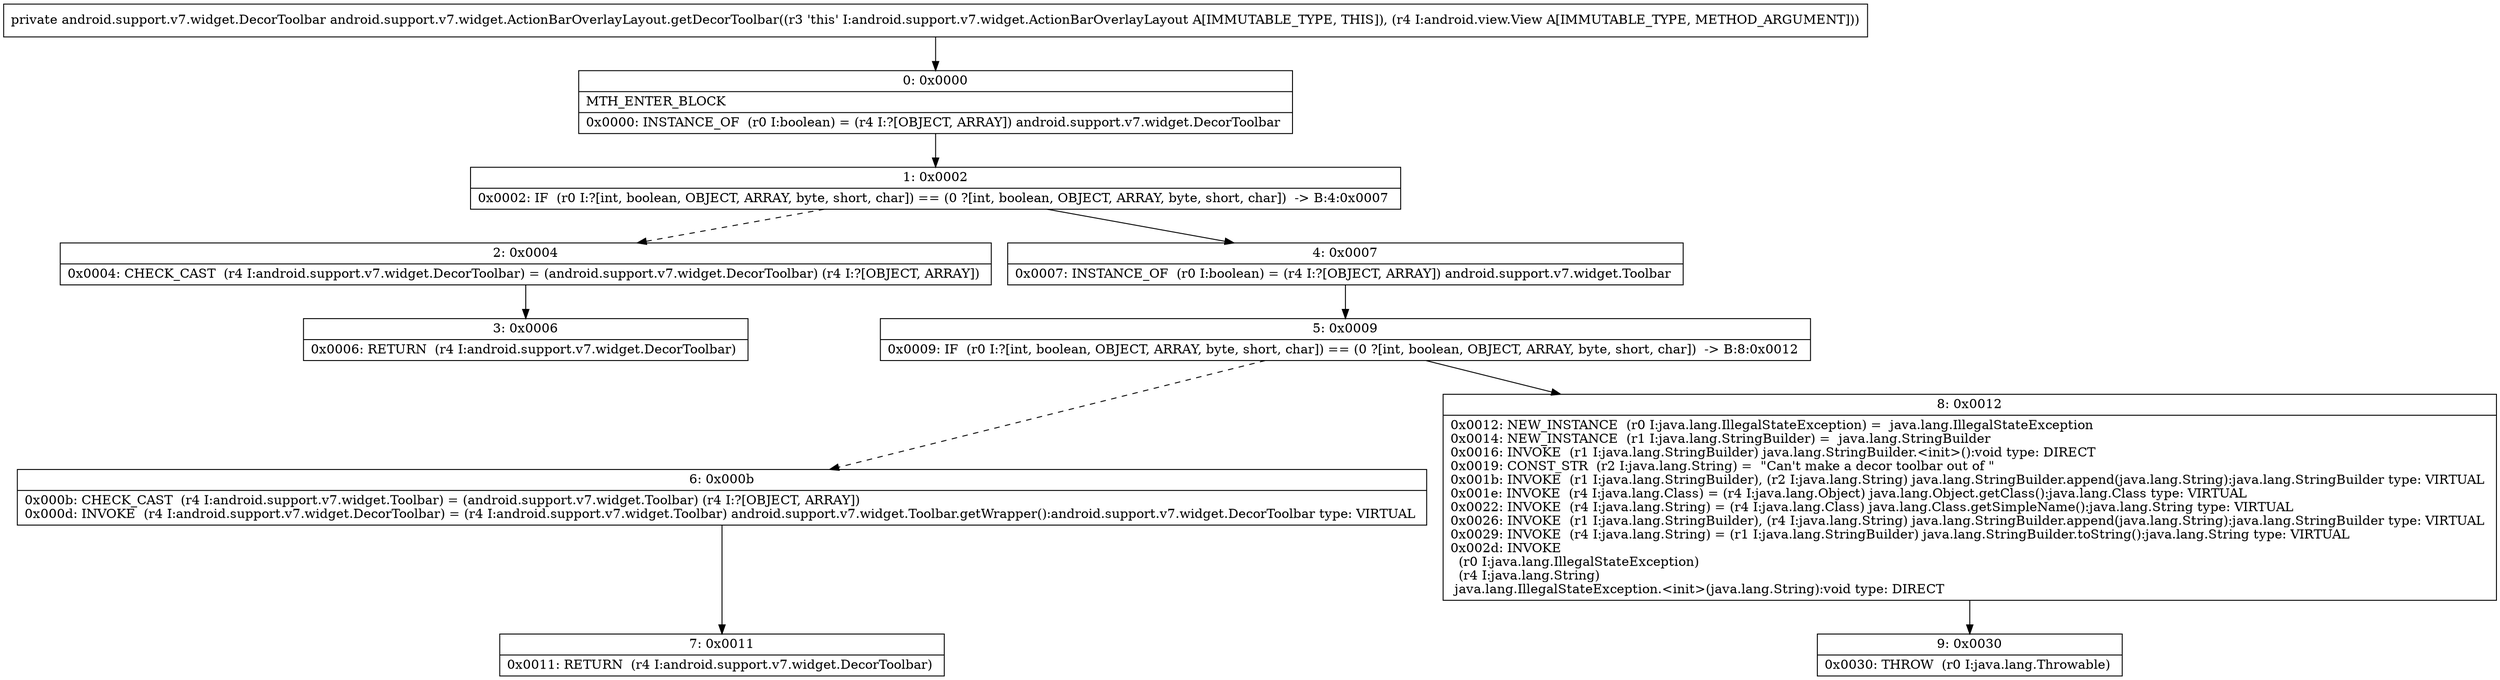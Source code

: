 digraph "CFG forandroid.support.v7.widget.ActionBarOverlayLayout.getDecorToolbar(Landroid\/view\/View;)Landroid\/support\/v7\/widget\/DecorToolbar;" {
Node_0 [shape=record,label="{0\:\ 0x0000|MTH_ENTER_BLOCK\l|0x0000: INSTANCE_OF  (r0 I:boolean) = (r4 I:?[OBJECT, ARRAY]) android.support.v7.widget.DecorToolbar \l}"];
Node_1 [shape=record,label="{1\:\ 0x0002|0x0002: IF  (r0 I:?[int, boolean, OBJECT, ARRAY, byte, short, char]) == (0 ?[int, boolean, OBJECT, ARRAY, byte, short, char])  \-\> B:4:0x0007 \l}"];
Node_2 [shape=record,label="{2\:\ 0x0004|0x0004: CHECK_CAST  (r4 I:android.support.v7.widget.DecorToolbar) = (android.support.v7.widget.DecorToolbar) (r4 I:?[OBJECT, ARRAY]) \l}"];
Node_3 [shape=record,label="{3\:\ 0x0006|0x0006: RETURN  (r4 I:android.support.v7.widget.DecorToolbar) \l}"];
Node_4 [shape=record,label="{4\:\ 0x0007|0x0007: INSTANCE_OF  (r0 I:boolean) = (r4 I:?[OBJECT, ARRAY]) android.support.v7.widget.Toolbar \l}"];
Node_5 [shape=record,label="{5\:\ 0x0009|0x0009: IF  (r0 I:?[int, boolean, OBJECT, ARRAY, byte, short, char]) == (0 ?[int, boolean, OBJECT, ARRAY, byte, short, char])  \-\> B:8:0x0012 \l}"];
Node_6 [shape=record,label="{6\:\ 0x000b|0x000b: CHECK_CAST  (r4 I:android.support.v7.widget.Toolbar) = (android.support.v7.widget.Toolbar) (r4 I:?[OBJECT, ARRAY]) \l0x000d: INVOKE  (r4 I:android.support.v7.widget.DecorToolbar) = (r4 I:android.support.v7.widget.Toolbar) android.support.v7.widget.Toolbar.getWrapper():android.support.v7.widget.DecorToolbar type: VIRTUAL \l}"];
Node_7 [shape=record,label="{7\:\ 0x0011|0x0011: RETURN  (r4 I:android.support.v7.widget.DecorToolbar) \l}"];
Node_8 [shape=record,label="{8\:\ 0x0012|0x0012: NEW_INSTANCE  (r0 I:java.lang.IllegalStateException) =  java.lang.IllegalStateException \l0x0014: NEW_INSTANCE  (r1 I:java.lang.StringBuilder) =  java.lang.StringBuilder \l0x0016: INVOKE  (r1 I:java.lang.StringBuilder) java.lang.StringBuilder.\<init\>():void type: DIRECT \l0x0019: CONST_STR  (r2 I:java.lang.String) =  \"Can't make a decor toolbar out of \" \l0x001b: INVOKE  (r1 I:java.lang.StringBuilder), (r2 I:java.lang.String) java.lang.StringBuilder.append(java.lang.String):java.lang.StringBuilder type: VIRTUAL \l0x001e: INVOKE  (r4 I:java.lang.Class) = (r4 I:java.lang.Object) java.lang.Object.getClass():java.lang.Class type: VIRTUAL \l0x0022: INVOKE  (r4 I:java.lang.String) = (r4 I:java.lang.Class) java.lang.Class.getSimpleName():java.lang.String type: VIRTUAL \l0x0026: INVOKE  (r1 I:java.lang.StringBuilder), (r4 I:java.lang.String) java.lang.StringBuilder.append(java.lang.String):java.lang.StringBuilder type: VIRTUAL \l0x0029: INVOKE  (r4 I:java.lang.String) = (r1 I:java.lang.StringBuilder) java.lang.StringBuilder.toString():java.lang.String type: VIRTUAL \l0x002d: INVOKE  \l  (r0 I:java.lang.IllegalStateException)\l  (r4 I:java.lang.String)\l java.lang.IllegalStateException.\<init\>(java.lang.String):void type: DIRECT \l}"];
Node_9 [shape=record,label="{9\:\ 0x0030|0x0030: THROW  (r0 I:java.lang.Throwable) \l}"];
MethodNode[shape=record,label="{private android.support.v7.widget.DecorToolbar android.support.v7.widget.ActionBarOverlayLayout.getDecorToolbar((r3 'this' I:android.support.v7.widget.ActionBarOverlayLayout A[IMMUTABLE_TYPE, THIS]), (r4 I:android.view.View A[IMMUTABLE_TYPE, METHOD_ARGUMENT])) }"];
MethodNode -> Node_0;
Node_0 -> Node_1;
Node_1 -> Node_2[style=dashed];
Node_1 -> Node_4;
Node_2 -> Node_3;
Node_4 -> Node_5;
Node_5 -> Node_6[style=dashed];
Node_5 -> Node_8;
Node_6 -> Node_7;
Node_8 -> Node_9;
}

